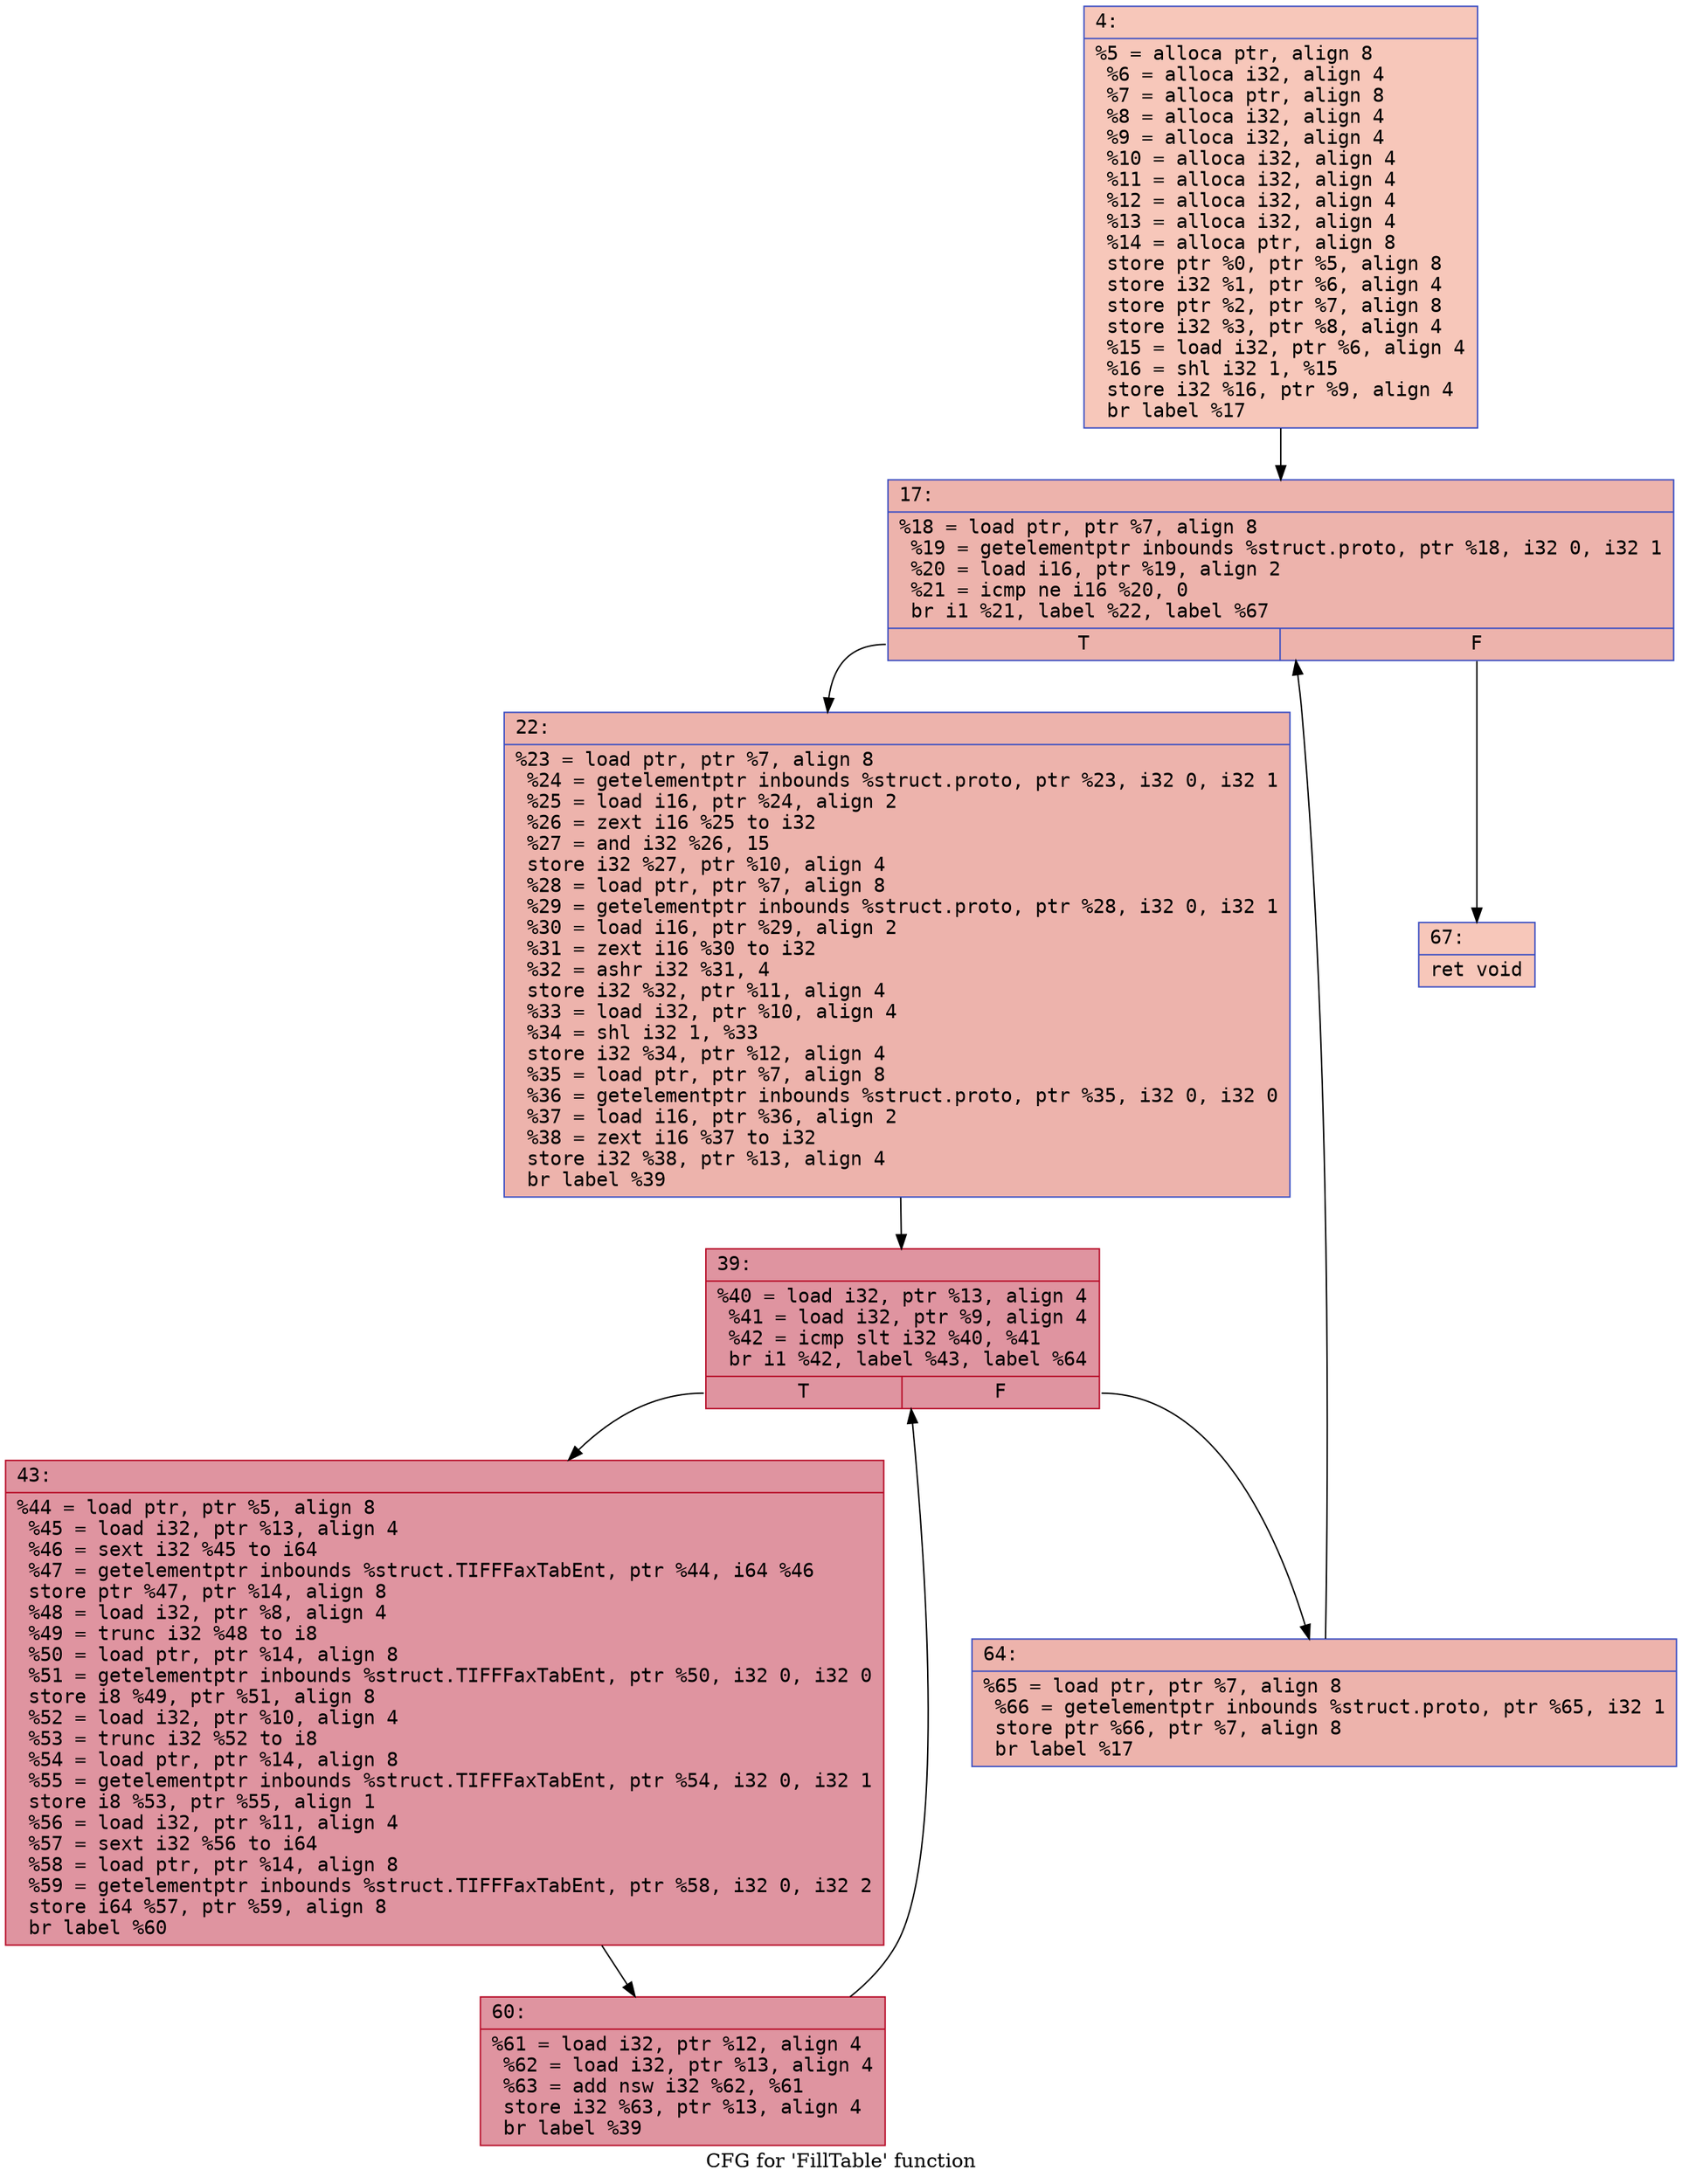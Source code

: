 digraph "CFG for 'FillTable' function" {
	label="CFG for 'FillTable' function";

	Node0x600003f96bc0 [shape=record,color="#3d50c3ff", style=filled, fillcolor="#ec7f6370" fontname="Courier",label="{4:\l|  %5 = alloca ptr, align 8\l  %6 = alloca i32, align 4\l  %7 = alloca ptr, align 8\l  %8 = alloca i32, align 4\l  %9 = alloca i32, align 4\l  %10 = alloca i32, align 4\l  %11 = alloca i32, align 4\l  %12 = alloca i32, align 4\l  %13 = alloca i32, align 4\l  %14 = alloca ptr, align 8\l  store ptr %0, ptr %5, align 8\l  store i32 %1, ptr %6, align 4\l  store ptr %2, ptr %7, align 8\l  store i32 %3, ptr %8, align 4\l  %15 = load i32, ptr %6, align 4\l  %16 = shl i32 1, %15\l  store i32 %16, ptr %9, align 4\l  br label %17\l}"];
	Node0x600003f96bc0 -> Node0x600003f96c10[tooltip="4 -> 17\nProbability 100.00%" ];
	Node0x600003f96c10 [shape=record,color="#3d50c3ff", style=filled, fillcolor="#d6524470" fontname="Courier",label="{17:\l|  %18 = load ptr, ptr %7, align 8\l  %19 = getelementptr inbounds %struct.proto, ptr %18, i32 0, i32 1\l  %20 = load i16, ptr %19, align 2\l  %21 = icmp ne i16 %20, 0\l  br i1 %21, label %22, label %67\l|{<s0>T|<s1>F}}"];
	Node0x600003f96c10:s0 -> Node0x600003f96c60[tooltip="17 -> 22\nProbability 96.88%" ];
	Node0x600003f96c10:s1 -> Node0x600003f96df0[tooltip="17 -> 67\nProbability 3.12%" ];
	Node0x600003f96c60 [shape=record,color="#3d50c3ff", style=filled, fillcolor="#d6524470" fontname="Courier",label="{22:\l|  %23 = load ptr, ptr %7, align 8\l  %24 = getelementptr inbounds %struct.proto, ptr %23, i32 0, i32 1\l  %25 = load i16, ptr %24, align 2\l  %26 = zext i16 %25 to i32\l  %27 = and i32 %26, 15\l  store i32 %27, ptr %10, align 4\l  %28 = load ptr, ptr %7, align 8\l  %29 = getelementptr inbounds %struct.proto, ptr %28, i32 0, i32 1\l  %30 = load i16, ptr %29, align 2\l  %31 = zext i16 %30 to i32\l  %32 = ashr i32 %31, 4\l  store i32 %32, ptr %11, align 4\l  %33 = load i32, ptr %10, align 4\l  %34 = shl i32 1, %33\l  store i32 %34, ptr %12, align 4\l  %35 = load ptr, ptr %7, align 8\l  %36 = getelementptr inbounds %struct.proto, ptr %35, i32 0, i32 0\l  %37 = load i16, ptr %36, align 2\l  %38 = zext i16 %37 to i32\l  store i32 %38, ptr %13, align 4\l  br label %39\l}"];
	Node0x600003f96c60 -> Node0x600003f96cb0[tooltip="22 -> 39\nProbability 100.00%" ];
	Node0x600003f96cb0 [shape=record,color="#b70d28ff", style=filled, fillcolor="#b70d2870" fontname="Courier",label="{39:\l|  %40 = load i32, ptr %13, align 4\l  %41 = load i32, ptr %9, align 4\l  %42 = icmp slt i32 %40, %41\l  br i1 %42, label %43, label %64\l|{<s0>T|<s1>F}}"];
	Node0x600003f96cb0:s0 -> Node0x600003f96d00[tooltip="39 -> 43\nProbability 96.88%" ];
	Node0x600003f96cb0:s1 -> Node0x600003f96da0[tooltip="39 -> 64\nProbability 3.12%" ];
	Node0x600003f96d00 [shape=record,color="#b70d28ff", style=filled, fillcolor="#b70d2870" fontname="Courier",label="{43:\l|  %44 = load ptr, ptr %5, align 8\l  %45 = load i32, ptr %13, align 4\l  %46 = sext i32 %45 to i64\l  %47 = getelementptr inbounds %struct.TIFFFaxTabEnt, ptr %44, i64 %46\l  store ptr %47, ptr %14, align 8\l  %48 = load i32, ptr %8, align 4\l  %49 = trunc i32 %48 to i8\l  %50 = load ptr, ptr %14, align 8\l  %51 = getelementptr inbounds %struct.TIFFFaxTabEnt, ptr %50, i32 0, i32 0\l  store i8 %49, ptr %51, align 8\l  %52 = load i32, ptr %10, align 4\l  %53 = trunc i32 %52 to i8\l  %54 = load ptr, ptr %14, align 8\l  %55 = getelementptr inbounds %struct.TIFFFaxTabEnt, ptr %54, i32 0, i32 1\l  store i8 %53, ptr %55, align 1\l  %56 = load i32, ptr %11, align 4\l  %57 = sext i32 %56 to i64\l  %58 = load ptr, ptr %14, align 8\l  %59 = getelementptr inbounds %struct.TIFFFaxTabEnt, ptr %58, i32 0, i32 2\l  store i64 %57, ptr %59, align 8\l  br label %60\l}"];
	Node0x600003f96d00 -> Node0x600003f96d50[tooltip="43 -> 60\nProbability 100.00%" ];
	Node0x600003f96d50 [shape=record,color="#b70d28ff", style=filled, fillcolor="#b70d2870" fontname="Courier",label="{60:\l|  %61 = load i32, ptr %12, align 4\l  %62 = load i32, ptr %13, align 4\l  %63 = add nsw i32 %62, %61\l  store i32 %63, ptr %13, align 4\l  br label %39\l}"];
	Node0x600003f96d50 -> Node0x600003f96cb0[tooltip="60 -> 39\nProbability 100.00%" ];
	Node0x600003f96da0 [shape=record,color="#3d50c3ff", style=filled, fillcolor="#d6524470" fontname="Courier",label="{64:\l|  %65 = load ptr, ptr %7, align 8\l  %66 = getelementptr inbounds %struct.proto, ptr %65, i32 1\l  store ptr %66, ptr %7, align 8\l  br label %17\l}"];
	Node0x600003f96da0 -> Node0x600003f96c10[tooltip="64 -> 17\nProbability 100.00%" ];
	Node0x600003f96df0 [shape=record,color="#3d50c3ff", style=filled, fillcolor="#ec7f6370" fontname="Courier",label="{67:\l|  ret void\l}"];
}
